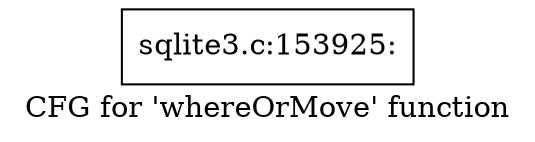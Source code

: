 digraph "CFG for 'whereOrMove' function" {
	label="CFG for 'whereOrMove' function";

	Node0x55c0f97fef60 [shape=record,label="{sqlite3.c:153925:}"];
}
